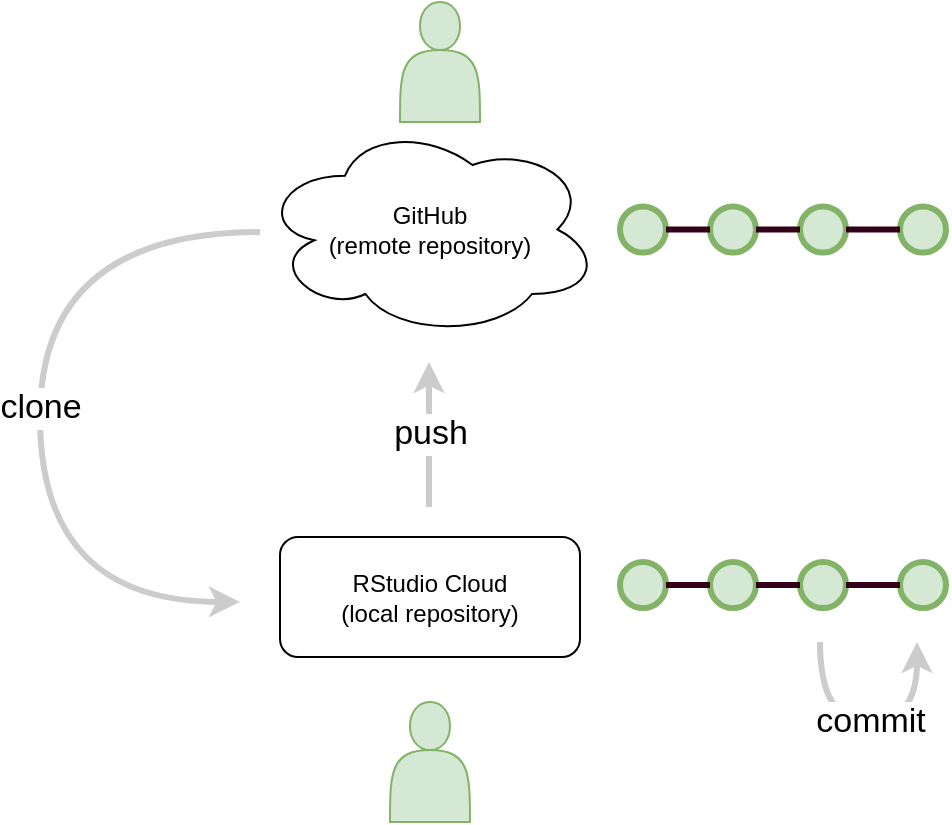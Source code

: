 <mxfile version="15.7.0" type="github">
  <diagram id="-oPLHSMnz3KgT2YxSXNt" name="Page-1">
    <mxGraphModel dx="1995" dy="1127" grid="1" gridSize="10" guides="1" tooltips="1" connect="1" arrows="1" fold="1" page="1" pageScale="1" pageWidth="1600" pageHeight="900" math="0" shadow="0">
      <root>
        <mxCell id="0" />
        <mxCell id="1" parent="0" />
        <mxCell id="mG2dedWUTn2DNPqguD1p-1" value="" style="shape=actor;whiteSpace=wrap;html=1;fillColor=#d5e8d4;strokeColor=#82b366;" parent="1" vertex="1">
          <mxGeometry x="340" y="40" width="40" height="60" as="geometry" />
        </mxCell>
        <mxCell id="mG2dedWUTn2DNPqguD1p-2" value="&lt;div&gt;GitHub&lt;/div&gt;&lt;div&gt;(remote repository)&lt;/div&gt;" style="ellipse;shape=cloud;whiteSpace=wrap;html=1;" parent="1" vertex="1">
          <mxGeometry x="270" y="100" width="170" height="107.5" as="geometry" />
        </mxCell>
        <mxCell id="mG2dedWUTn2DNPqguD1p-4" value="&lt;div&gt;RStudio Cloud&lt;br&gt;&lt;/div&gt;&lt;div&gt;(local repository)&lt;br&gt;&lt;/div&gt;" style="rounded=1;whiteSpace=wrap;html=1;" parent="1" vertex="1">
          <mxGeometry x="280" y="307.5" width="150" height="60" as="geometry" />
        </mxCell>
        <mxCell id="mG2dedWUTn2DNPqguD1p-8" value="" style="endArrow=classic;html=1;rounded=0;fontSize=17;strokeColor=#CCCCCC;strokeWidth=3;edgeStyle=orthogonalEdgeStyle;elbow=vertical;curved=1;" parent="1" edge="1">
          <mxGeometry relative="1" as="geometry">
            <mxPoint x="270" y="155.05" as="sourcePoint" />
            <mxPoint x="260" y="339.95" as="targetPoint" />
            <Array as="points">
              <mxPoint x="160" y="155" />
              <mxPoint x="160" y="340" />
            </Array>
          </mxGeometry>
        </mxCell>
        <mxCell id="mG2dedWUTn2DNPqguD1p-9" value="clone" style="edgeLabel;resizable=0;html=1;align=center;verticalAlign=middle;fontSize=17;strokeWidth=3;fillColor=#FFFFFF;" parent="mG2dedWUTn2DNPqguD1p-8" connectable="0" vertex="1">
          <mxGeometry relative="1" as="geometry" />
        </mxCell>
        <mxCell id="mG2dedWUTn2DNPqguD1p-30" value="" style="endArrow=classic;html=1;rounded=0;strokeColor=#CCCCCC;strokeWidth=3;" parent="1" edge="1">
          <mxGeometry relative="1" as="geometry">
            <mxPoint x="354.5" y="292.5" as="sourcePoint" />
            <mxPoint x="354.5" y="220" as="targetPoint" />
          </mxGeometry>
        </mxCell>
        <mxCell id="mG2dedWUTn2DNPqguD1p-31" value="&lt;div style=&quot;font-size: 17px&quot;&gt;push&lt;/div&gt;" style="edgeLabel;resizable=0;html=1;align=center;verticalAlign=middle;fontSize=17;" parent="mG2dedWUTn2DNPqguD1p-30" connectable="0" vertex="1">
          <mxGeometry relative="1" as="geometry" />
        </mxCell>
        <mxCell id="mG2dedWUTn2DNPqguD1p-70" value="" style="endArrow=classic;html=1;rounded=0;fontSize=17;strokeColor=#CCCCCC;strokeWidth=3;edgeStyle=orthogonalEdgeStyle;curved=1;" parent="1" edge="1">
          <mxGeometry relative="1" as="geometry">
            <mxPoint x="550" y="360" as="sourcePoint" />
            <mxPoint x="598.5" y="360" as="targetPoint" />
            <Array as="points">
              <mxPoint x="550.5" y="400" />
              <mxPoint x="598.5" y="400" />
              <mxPoint x="598.5" y="360" />
            </Array>
          </mxGeometry>
        </mxCell>
        <mxCell id="mG2dedWUTn2DNPqguD1p-71" value="&lt;div&gt;commit&lt;/div&gt;" style="edgeLabel;resizable=0;html=1;align=center;verticalAlign=middle;fontSize=17;" parent="mG2dedWUTn2DNPqguD1p-70" connectable="0" vertex="1">
          <mxGeometry relative="1" as="geometry" />
        </mxCell>
        <mxCell id="mG2dedWUTn2DNPqguD1p-74" value="" style="group" parent="1" vertex="1" connectable="0">
          <mxGeometry x="450" y="320" width="163" height="23" as="geometry" />
        </mxCell>
        <mxCell id="mG2dedWUTn2DNPqguD1p-58" value="" style="group" parent="mG2dedWUTn2DNPqguD1p-74" vertex="1" connectable="0">
          <mxGeometry width="113" height="23" as="geometry" />
        </mxCell>
        <mxCell id="mG2dedWUTn2DNPqguD1p-59" value="" style="ellipse;whiteSpace=wrap;html=1;aspect=fixed;fillColor=#d5e8d4;strokeColor=#82b366;strokeWidth=3;" parent="mG2dedWUTn2DNPqguD1p-58" vertex="1">
          <mxGeometry width="23" height="23" as="geometry" />
        </mxCell>
        <mxCell id="mG2dedWUTn2DNPqguD1p-60" value="" style="ellipse;whiteSpace=wrap;html=1;aspect=fixed;fillColor=#d5e8d4;strokeColor=#82b366;strokeWidth=3;" parent="mG2dedWUTn2DNPqguD1p-58" vertex="1">
          <mxGeometry x="45" width="23" height="23" as="geometry" />
        </mxCell>
        <mxCell id="mG2dedWUTn2DNPqguD1p-61" value="" style="endArrow=none;html=1;rounded=0;fillColor=#d5e8d4;strokeColor=#33001A;strokeWidth=3;entryX=0;entryY=0.5;entryDx=0;entryDy=0;exitX=1;exitY=0.5;exitDx=0;exitDy=0;" parent="mG2dedWUTn2DNPqguD1p-58" source="mG2dedWUTn2DNPqguD1p-59" target="mG2dedWUTn2DNPqguD1p-60" edge="1">
          <mxGeometry width="50" height="50" relative="1" as="geometry">
            <mxPoint x="-81.88" y="10" as="sourcePoint" />
            <mxPoint x="48.12" as="targetPoint" />
          </mxGeometry>
        </mxCell>
        <mxCell id="mG2dedWUTn2DNPqguD1p-62" value="" style="ellipse;whiteSpace=wrap;html=1;aspect=fixed;fillColor=#d5e8d4;strokeColor=#82b366;strokeWidth=3;" parent="mG2dedWUTn2DNPqguD1p-58" vertex="1">
          <mxGeometry x="90" width="23" height="23" as="geometry" />
        </mxCell>
        <mxCell id="mG2dedWUTn2DNPqguD1p-63" value="" style="endArrow=none;html=1;rounded=0;fillColor=#d5e8d4;strokeColor=#33001A;strokeWidth=3;entryX=0;entryY=0.5;entryDx=0;entryDy=0;exitX=1;exitY=0.5;exitDx=0;exitDy=0;" parent="mG2dedWUTn2DNPqguD1p-58" source="mG2dedWUTn2DNPqguD1p-60" target="mG2dedWUTn2DNPqguD1p-62" edge="1">
          <mxGeometry width="50" height="50" relative="1" as="geometry">
            <mxPoint x="30" y="21.25" as="sourcePoint" />
            <mxPoint x="55" y="21.25" as="targetPoint" />
          </mxGeometry>
        </mxCell>
        <mxCell id="mG2dedWUTn2DNPqguD1p-64" value="" style="ellipse;whiteSpace=wrap;html=1;aspect=fixed;fillColor=#d5e8d4;strokeColor=#82b366;strokeWidth=3;" parent="mG2dedWUTn2DNPqguD1p-74" vertex="1">
          <mxGeometry x="140" width="23" height="23" as="geometry" />
        </mxCell>
        <mxCell id="mG2dedWUTn2DNPqguD1p-66" value="" style="endArrow=none;html=1;rounded=0;fillColor=#d5e8d4;strokeColor=#33001A;strokeWidth=3;entryX=1;entryY=0.5;entryDx=0;entryDy=0;exitX=0;exitY=0.5;exitDx=0;exitDy=0;" parent="mG2dedWUTn2DNPqguD1p-74" source="mG2dedWUTn2DNPqguD1p-64" target="mG2dedWUTn2DNPqguD1p-62" edge="1">
          <mxGeometry width="50" height="50" relative="1" as="geometry">
            <mxPoint x="78" y="21.5" as="sourcePoint" />
            <mxPoint x="100" y="21.5" as="targetPoint" />
          </mxGeometry>
        </mxCell>
        <mxCell id="mG2dedWUTn2DNPqguD1p-89" value="" style="group" parent="1" vertex="1" connectable="0">
          <mxGeometry x="450" y="142.25" width="163" height="23" as="geometry" />
        </mxCell>
        <mxCell id="mG2dedWUTn2DNPqguD1p-90" value="" style="group" parent="mG2dedWUTn2DNPqguD1p-89" vertex="1" connectable="0">
          <mxGeometry width="113" height="23" as="geometry" />
        </mxCell>
        <mxCell id="mG2dedWUTn2DNPqguD1p-91" value="" style="ellipse;whiteSpace=wrap;html=1;aspect=fixed;fillColor=#d5e8d4;strokeColor=#82b366;strokeWidth=3;" parent="mG2dedWUTn2DNPqguD1p-90" vertex="1">
          <mxGeometry width="23" height="23" as="geometry" />
        </mxCell>
        <mxCell id="mG2dedWUTn2DNPqguD1p-92" value="" style="ellipse;whiteSpace=wrap;html=1;aspect=fixed;fillColor=#d5e8d4;strokeColor=#82b366;strokeWidth=3;" parent="mG2dedWUTn2DNPqguD1p-90" vertex="1">
          <mxGeometry x="45" width="23" height="23" as="geometry" />
        </mxCell>
        <mxCell id="mG2dedWUTn2DNPqguD1p-93" value="" style="endArrow=none;html=1;rounded=0;fillColor=#d5e8d4;strokeColor=#33001A;strokeWidth=3;entryX=0;entryY=0.5;entryDx=0;entryDy=0;exitX=1;exitY=0.5;exitDx=0;exitDy=0;" parent="mG2dedWUTn2DNPqguD1p-90" source="mG2dedWUTn2DNPqguD1p-91" target="mG2dedWUTn2DNPqguD1p-92" edge="1">
          <mxGeometry width="50" height="50" relative="1" as="geometry">
            <mxPoint x="-81.88" y="10" as="sourcePoint" />
            <mxPoint x="48.12" as="targetPoint" />
          </mxGeometry>
        </mxCell>
        <mxCell id="mG2dedWUTn2DNPqguD1p-94" value="" style="ellipse;whiteSpace=wrap;html=1;aspect=fixed;fillColor=#d5e8d4;strokeColor=#82b366;strokeWidth=3;" parent="mG2dedWUTn2DNPqguD1p-90" vertex="1">
          <mxGeometry x="90" width="23" height="23" as="geometry" />
        </mxCell>
        <mxCell id="mG2dedWUTn2DNPqguD1p-95" value="" style="endArrow=none;html=1;rounded=0;fillColor=#d5e8d4;strokeColor=#33001A;strokeWidth=3;entryX=0;entryY=0.5;entryDx=0;entryDy=0;exitX=1;exitY=0.5;exitDx=0;exitDy=0;" parent="mG2dedWUTn2DNPqguD1p-90" source="mG2dedWUTn2DNPqguD1p-92" target="mG2dedWUTn2DNPqguD1p-94" edge="1">
          <mxGeometry width="50" height="50" relative="1" as="geometry">
            <mxPoint x="30" y="21.25" as="sourcePoint" />
            <mxPoint x="55" y="21.25" as="targetPoint" />
          </mxGeometry>
        </mxCell>
        <mxCell id="mG2dedWUTn2DNPqguD1p-96" value="" style="ellipse;whiteSpace=wrap;html=1;aspect=fixed;fillColor=#d5e8d4;strokeColor=#82b366;strokeWidth=3;" parent="mG2dedWUTn2DNPqguD1p-89" vertex="1">
          <mxGeometry x="140" width="23" height="23" as="geometry" />
        </mxCell>
        <mxCell id="mG2dedWUTn2DNPqguD1p-97" value="" style="endArrow=none;html=1;rounded=0;fillColor=#d5e8d4;strokeColor=#33001A;strokeWidth=3;entryX=1;entryY=0.5;entryDx=0;entryDy=0;exitX=0;exitY=0.5;exitDx=0;exitDy=0;" parent="mG2dedWUTn2DNPqguD1p-89" source="mG2dedWUTn2DNPqguD1p-96" target="mG2dedWUTn2DNPqguD1p-94" edge="1">
          <mxGeometry width="50" height="50" relative="1" as="geometry">
            <mxPoint x="78" y="21.5" as="sourcePoint" />
            <mxPoint x="100" y="21.5" as="targetPoint" />
          </mxGeometry>
        </mxCell>
        <mxCell id="kAsbJmq0HNL3sUcCcG8w-3" value="" style="shape=actor;whiteSpace=wrap;html=1;fillColor=#d5e8d4;strokeColor=#82b366;" vertex="1" parent="1">
          <mxGeometry x="335" y="390" width="40" height="60" as="geometry" />
        </mxCell>
      </root>
    </mxGraphModel>
  </diagram>
</mxfile>
